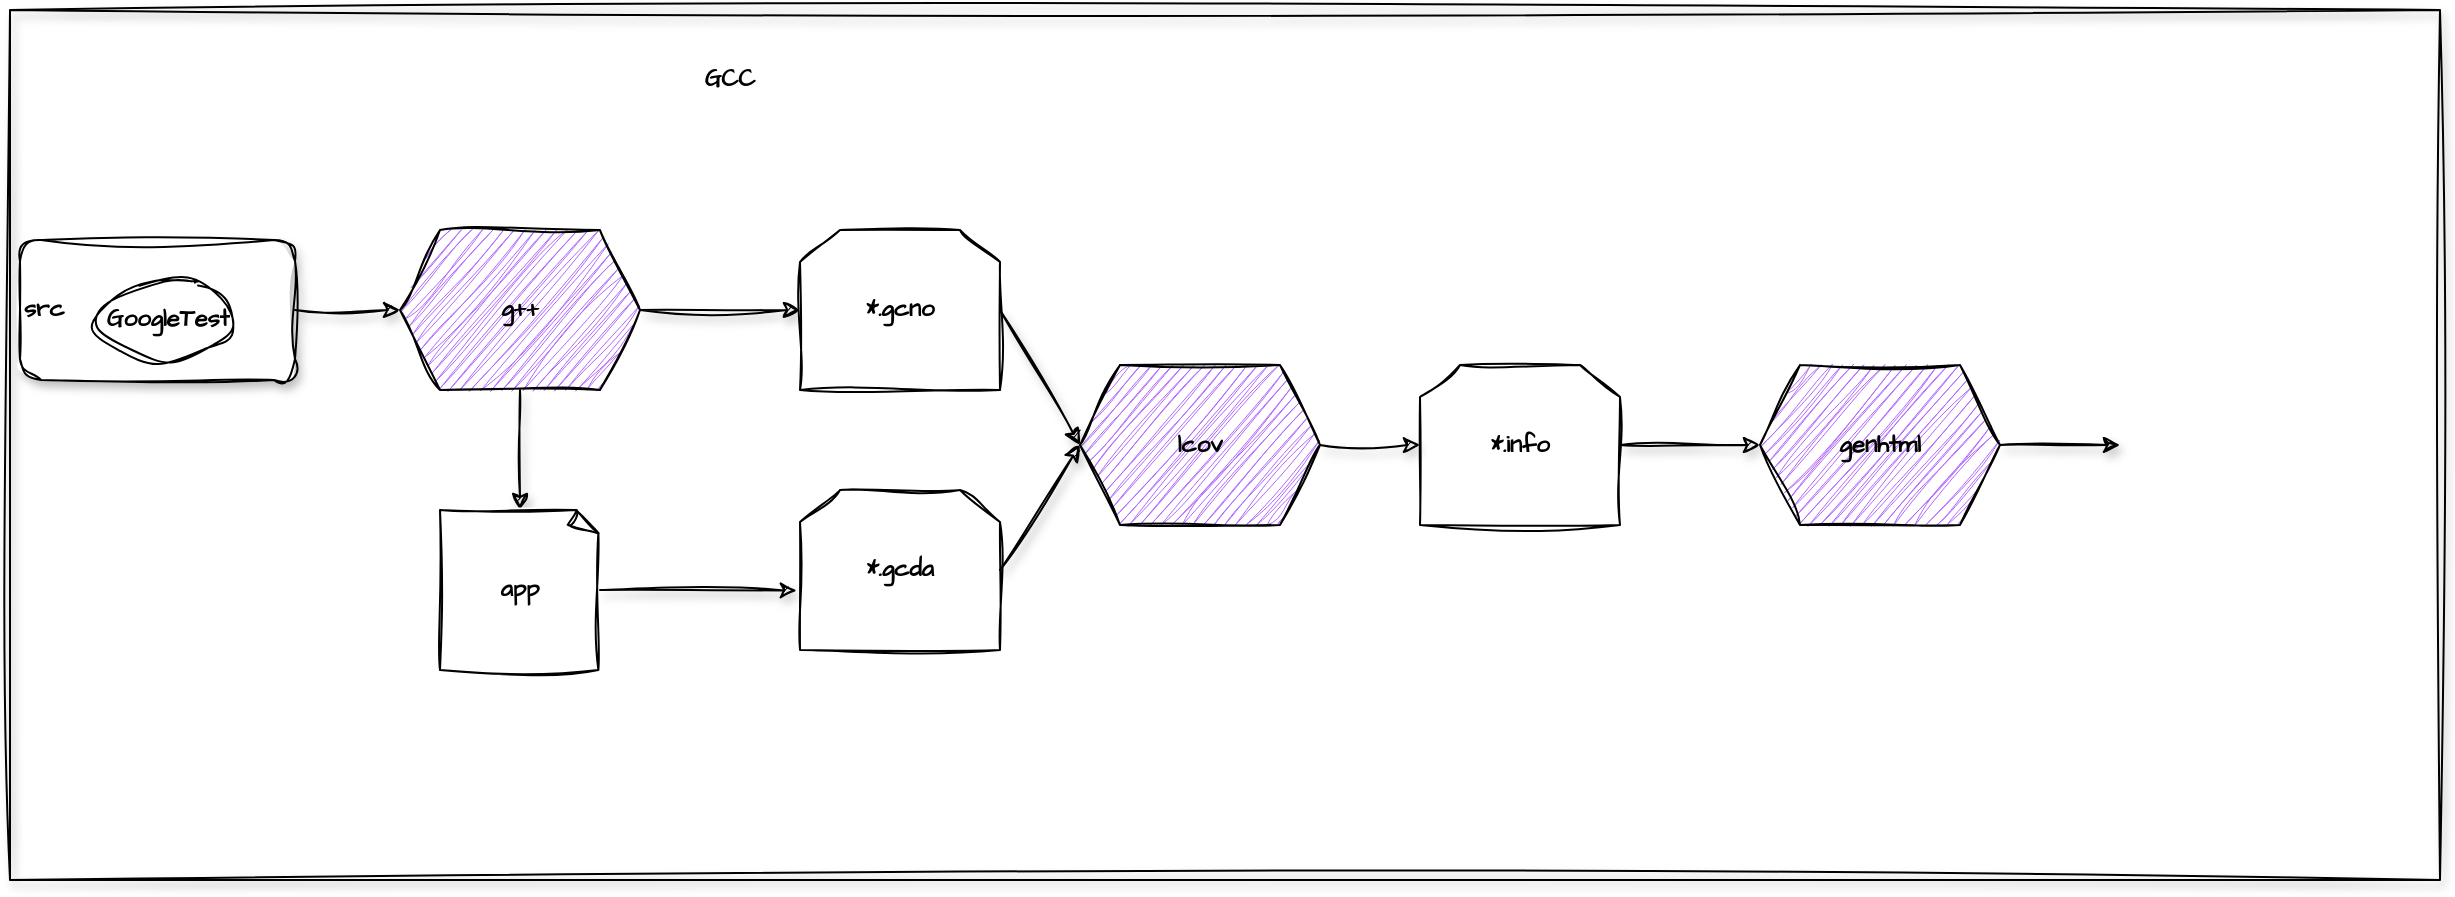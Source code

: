 <mxfile version="24.8.1">
  <diagram name="Page-1" id="u8WWuHk7CJ4AXS9igboz">
    <mxGraphModel dx="1036" dy="1627" grid="1" gridSize="10" guides="1" tooltips="1" connect="1" arrows="1" fold="1" page="1" pageScale="1" pageWidth="850" pageHeight="1100" math="0" shadow="0">
      <root>
        <mxCell id="0" />
        <mxCell id="1" parent="0" />
        <mxCell id="DkCZoyiGRnXVjxQdqVyi-1" value="" style="whiteSpace=wrap;html=1;sketch=1;hachureGap=4;jiggle=2;curveFitting=1;fontFamily=Architects Daughter;fontSource=https%3A%2F%2Ffonts.googleapis.com%2Fcss%3Ffamily%3DArchitects%2BDaughter;shadow=1;movable=0;resizable=0;rotatable=0;deletable=0;editable=0;locked=1;connectable=0;fillColor=none;" vertex="1" parent="1">
          <mxGeometry x="55" y="-340" width="1215" height="435" as="geometry" />
        </mxCell>
        <mxCell id="DkCZoyiGRnXVjxQdqVyi-2" value="&lt;b&gt;GCC&lt;/b&gt;" style="text;html=1;align=center;verticalAlign=middle;whiteSpace=wrap;rounded=0;fontFamily=Architects Daughter;fontSource=https%3A%2F%2Ffonts.googleapis.com%2Fcss%3Ffamily%3DArchitects%2BDaughter;shadow=1;movable=0;resizable=0;rotatable=0;deletable=0;editable=0;locked=1;connectable=0;" vertex="1" parent="1">
          <mxGeometry x="385" y="-320" width="60" height="30" as="geometry" />
        </mxCell>
        <mxCell id="DkCZoyiGRnXVjxQdqVyi-9" value="" style="endArrow=classic;html=1;rounded=0;sketch=1;hachureGap=4;jiggle=2;curveFitting=1;fontFamily=Architects Daughter;fontSource=https%3A%2F%2Ffonts.googleapis.com%2Fcss%3Ffamily%3DArchitects%2BDaughter;shadow=1;exitX=1;exitY=0.5;exitDx=0;exitDy=0;" edge="1" parent="1" source="DkCZoyiGRnXVjxQdqVyi-4" target="DkCZoyiGRnXVjxQdqVyi-12">
          <mxGeometry width="50" height="50" relative="1" as="geometry">
            <mxPoint x="270" y="-177.5" as="sourcePoint" />
            <mxPoint x="455" y="-207.5" as="targetPoint" />
          </mxGeometry>
        </mxCell>
        <mxCell id="DkCZoyiGRnXVjxQdqVyi-12" value="&lt;b&gt;g++&lt;/b&gt;" style="shape=hexagon;perimeter=hexagonPerimeter2;whiteSpace=wrap;html=1;fixedSize=1;sketch=1;hachureGap=4;jiggle=2;curveFitting=1;fontFamily=Architects Daughter;fontSource=https%3A%2F%2Ffonts.googleapis.com%2Fcss%3Ffamily%3DArchitects%2BDaughter;fillColor=#B266FF;" vertex="1" parent="1">
          <mxGeometry x="250" y="-230" width="120" height="80" as="geometry" />
        </mxCell>
        <mxCell id="DkCZoyiGRnXVjxQdqVyi-13" value="" style="endArrow=classic;html=1;rounded=0;sketch=1;hachureGap=4;jiggle=2;curveFitting=1;fontFamily=Architects Daughter;fontSource=https%3A%2F%2Ffonts.googleapis.com%2Fcss%3Ffamily%3DArchitects%2BDaughter;exitX=1;exitY=0.5;exitDx=0;exitDy=0;shadow=1;" edge="1" parent="1" source="DkCZoyiGRnXVjxQdqVyi-12" target="DkCZoyiGRnXVjxQdqVyi-14">
          <mxGeometry width="50" height="50" relative="1" as="geometry">
            <mxPoint x="663.5" y="-167.5" as="sourcePoint" />
            <mxPoint x="663.5" y="-107.5" as="targetPoint" />
          </mxGeometry>
        </mxCell>
        <mxCell id="DkCZoyiGRnXVjxQdqVyi-14" value="&lt;b&gt;*.gcno&lt;/b&gt;" style="shape=loopLimit;whiteSpace=wrap;html=1;sketch=1;hachureGap=4;jiggle=2;curveFitting=1;fontFamily=Architects Daughter;fontSource=https%3A%2F%2Ffonts.googleapis.com%2Fcss%3Ffamily%3DArchitects%2BDaughter;" vertex="1" parent="1">
          <mxGeometry x="450" y="-230" width="100" height="80" as="geometry" />
        </mxCell>
        <mxCell id="DkCZoyiGRnXVjxQdqVyi-15" value="" style="endArrow=classic;html=1;rounded=0;sketch=1;hachureGap=4;jiggle=2;curveFitting=1;fontFamily=Architects Daughter;fontSource=https%3A%2F%2Ffonts.googleapis.com%2Fcss%3Ffamily%3DArchitects%2BDaughter;exitX=1;exitY=0.5;exitDx=0;exitDy=0;shadow=1;entryX=0;entryY=0.5;entryDx=0;entryDy=0;" edge="1" parent="1" source="DkCZoyiGRnXVjxQdqVyi-40" target="DkCZoyiGRnXVjxQdqVyi-16">
          <mxGeometry width="50" height="50" relative="1" as="geometry">
            <mxPoint x="663.5" y="20" as="sourcePoint" />
            <mxPoint x="1040" y="-90" as="targetPoint" />
          </mxGeometry>
        </mxCell>
        <mxCell id="DkCZoyiGRnXVjxQdqVyi-16" value="" style="shape=image;html=1;verticalAlign=top;verticalLabelPosition=bottom;labelBackgroundColor=#ffffff;imageAspect=0;aspect=fixed;image=https://cdn2.iconfinder.com/data/icons/boxicons-solid-vol-2/24/bxs-file-html-128.png;sketch=1;hachureGap=4;jiggle=2;curveFitting=1;fontFamily=Architects Daughter;fontSource=https%3A%2F%2Ffonts.googleapis.com%2Fcss%3Ffamily%3DArchitects%2BDaughter;" vertex="1" parent="1">
          <mxGeometry x="1110" y="-186.5" width="128" height="128" as="geometry" />
        </mxCell>
        <mxCell id="DkCZoyiGRnXVjxQdqVyi-20" value="" style="group;movable=1;resizable=1;rotatable=1;deletable=1;editable=1;locked=0;connectable=1;" vertex="1" connectable="0" parent="1">
          <mxGeometry x="60" y="-225" width="137.5" height="70" as="geometry" />
        </mxCell>
        <mxCell id="DkCZoyiGRnXVjxQdqVyi-4" value="&lt;div style=&quot;&quot;&gt;&lt;span style=&quot;background-color: initial;&quot;&gt;&lt;b&gt;src&lt;/b&gt;&lt;/span&gt;&lt;/div&gt;" style="rounded=1;whiteSpace=wrap;html=1;sketch=1;hachureGap=4;jiggle=2;curveFitting=1;fontFamily=Architects Daughter;fontSource=https%3A%2F%2Ffonts.googleapis.com%2Fcss%3Ffamily%3DArchitects%2BDaughter;shadow=1;align=left;movable=1;resizable=1;rotatable=1;deletable=1;editable=1;locked=0;connectable=1;" vertex="1" parent="DkCZoyiGRnXVjxQdqVyi-20">
          <mxGeometry width="137.5" height="70" as="geometry" />
        </mxCell>
        <mxCell id="DkCZoyiGRnXVjxQdqVyi-11" value="&lt;b&gt;GoogleTest&lt;/b&gt;" style="ellipse;whiteSpace=wrap;html=1;sketch=1;hachureGap=4;jiggle=2;curveFitting=1;fontFamily=Architects Daughter;fontSource=https%3A%2F%2Ffonts.googleapis.com%2Fcss%3Ffamily%3DArchitects%2BDaughter;movable=1;resizable=1;rotatable=1;deletable=1;editable=1;locked=0;connectable=1;" vertex="1" parent="DkCZoyiGRnXVjxQdqVyi-20">
          <mxGeometry x="38.75" y="20" width="70" height="40" as="geometry" />
        </mxCell>
        <mxCell id="DkCZoyiGRnXVjxQdqVyi-25" value="" style="endArrow=classic;html=1;rounded=0;sketch=1;hachureGap=4;jiggle=2;curveFitting=1;fontFamily=Architects Daughter;fontSource=https%3A%2F%2Ffonts.googleapis.com%2Fcss%3Ffamily%3DArchitects%2BDaughter;exitX=0.5;exitY=1;exitDx=0;exitDy=0;shadow=1;entryX=0.5;entryY=0;entryDx=0;entryDy=0;entryPerimeter=0;" edge="1" parent="1" source="DkCZoyiGRnXVjxQdqVyi-12" target="DkCZoyiGRnXVjxQdqVyi-27">
          <mxGeometry width="50" height="50" relative="1" as="geometry">
            <mxPoint x="370" y="-80" as="sourcePoint" />
            <mxPoint x="308.4" y="-79.4" as="targetPoint" />
          </mxGeometry>
        </mxCell>
        <mxCell id="DkCZoyiGRnXVjxQdqVyi-27" value="&lt;b&gt;app&lt;/b&gt;" style="whiteSpace=wrap;html=1;shape=mxgraph.basic.document;sketch=1;hachureGap=4;jiggle=2;curveFitting=1;fontFamily=Architects Daughter;fontSource=https%3A%2F%2Ffonts.googleapis.com%2Fcss%3Ffamily%3DArchitects%2BDaughter;" vertex="1" parent="1">
          <mxGeometry x="270" y="-90" width="80" height="80" as="geometry" />
        </mxCell>
        <mxCell id="DkCZoyiGRnXVjxQdqVyi-28" value="" style="endArrow=classic;html=1;rounded=0;sketch=1;hachureGap=4;jiggle=2;curveFitting=1;fontFamily=Architects Daughter;fontSource=https%3A%2F%2Ffonts.googleapis.com%2Fcss%3Ffamily%3DArchitects%2BDaughter;shadow=1;entryX=-0.016;entryY=0.628;entryDx=0;entryDy=0;entryPerimeter=0;exitX=1;exitY=0.5;exitDx=0;exitDy=0;exitPerimeter=0;" edge="1" parent="1" source="DkCZoyiGRnXVjxQdqVyi-27" target="DkCZoyiGRnXVjxQdqVyi-29">
          <mxGeometry width="50" height="50" relative="1" as="geometry">
            <mxPoint x="360" y="-50" as="sourcePoint" />
            <mxPoint x="430" y="-50.5" as="targetPoint" />
          </mxGeometry>
        </mxCell>
        <mxCell id="DkCZoyiGRnXVjxQdqVyi-29" value="&lt;b&gt;*.gcda&lt;/b&gt;" style="shape=loopLimit;whiteSpace=wrap;html=1;sketch=1;hachureGap=4;jiggle=2;curveFitting=1;fontFamily=Architects Daughter;fontSource=https%3A%2F%2Ffonts.googleapis.com%2Fcss%3Ffamily%3DArchitects%2BDaughter;" vertex="1" parent="1">
          <mxGeometry x="450" y="-100" width="100" height="80" as="geometry" />
        </mxCell>
        <mxCell id="DkCZoyiGRnXVjxQdqVyi-30" value="&lt;b&gt;lcov&lt;/b&gt;" style="shape=hexagon;perimeter=hexagonPerimeter2;whiteSpace=wrap;html=1;fixedSize=1;sketch=1;hachureGap=4;jiggle=2;curveFitting=1;fontFamily=Architects Daughter;fontSource=https%3A%2F%2Ffonts.googleapis.com%2Fcss%3Ffamily%3DArchitects%2BDaughter;fillColor=#B266FF;" vertex="1" parent="1">
          <mxGeometry x="590" y="-162.5" width="120" height="80" as="geometry" />
        </mxCell>
        <mxCell id="DkCZoyiGRnXVjxQdqVyi-31" value="" style="endArrow=classic;html=1;rounded=0;sketch=1;hachureGap=4;jiggle=2;curveFitting=1;fontFamily=Architects Daughter;fontSource=https%3A%2F%2Ffonts.googleapis.com%2Fcss%3Ffamily%3DArchitects%2BDaughter;exitX=1;exitY=0.5;exitDx=0;exitDy=0;shadow=1;entryX=0;entryY=0.5;entryDx=0;entryDy=0;" edge="1" parent="1" source="DkCZoyiGRnXVjxQdqVyi-14" target="DkCZoyiGRnXVjxQdqVyi-30">
          <mxGeometry width="50" height="50" relative="1" as="geometry">
            <mxPoint x="380" y="-180" as="sourcePoint" />
            <mxPoint x="460" y="-180" as="targetPoint" />
          </mxGeometry>
        </mxCell>
        <mxCell id="DkCZoyiGRnXVjxQdqVyi-32" value="" style="endArrow=classic;html=1;rounded=0;sketch=1;hachureGap=4;jiggle=2;curveFitting=1;fontFamily=Architects Daughter;fontSource=https%3A%2F%2Ffonts.googleapis.com%2Fcss%3Ffamily%3DArchitects%2BDaughter;exitX=1;exitY=0.5;exitDx=0;exitDy=0;shadow=1;entryX=0;entryY=0.5;entryDx=0;entryDy=0;" edge="1" parent="1" source="DkCZoyiGRnXVjxQdqVyi-29" target="DkCZoyiGRnXVjxQdqVyi-30">
          <mxGeometry width="50" height="50" relative="1" as="geometry">
            <mxPoint x="550" y="-60" as="sourcePoint" />
            <mxPoint x="650" y="8" as="targetPoint" />
          </mxGeometry>
        </mxCell>
        <mxCell id="DkCZoyiGRnXVjxQdqVyi-33" value="" style="endArrow=classic;html=1;rounded=0;sketch=1;hachureGap=4;jiggle=2;curveFitting=1;fontFamily=Architects Daughter;fontSource=https%3A%2F%2Ffonts.googleapis.com%2Fcss%3Ffamily%3DArchitects%2BDaughter;exitX=1;exitY=0.5;exitDx=0;exitDy=0;shadow=1;entryX=0;entryY=0.5;entryDx=0;entryDy=0;" edge="1" parent="1" source="DkCZoyiGRnXVjxQdqVyi-30" target="DkCZoyiGRnXVjxQdqVyi-34">
          <mxGeometry width="50" height="50" relative="1" as="geometry">
            <mxPoint x="820" y="-162.5" as="sourcePoint" />
            <mxPoint x="860" y="-94.5" as="targetPoint" />
          </mxGeometry>
        </mxCell>
        <mxCell id="DkCZoyiGRnXVjxQdqVyi-34" value="&lt;b&gt;*.info&lt;/b&gt;" style="shape=loopLimit;whiteSpace=wrap;html=1;sketch=1;hachureGap=4;jiggle=2;curveFitting=1;fontFamily=Architects Daughter;fontSource=https%3A%2F%2Ffonts.googleapis.com%2Fcss%3Ffamily%3DArchitects%2BDaughter;" vertex="1" parent="1">
          <mxGeometry x="760" y="-162.5" width="100" height="80" as="geometry" />
        </mxCell>
        <mxCell id="DkCZoyiGRnXVjxQdqVyi-40" value="&lt;b&gt;genhtml&lt;/b&gt;" style="shape=hexagon;perimeter=hexagonPerimeter2;whiteSpace=wrap;html=1;fixedSize=1;sketch=1;hachureGap=4;jiggle=2;curveFitting=1;fontFamily=Architects Daughter;fontSource=https%3A%2F%2Ffonts.googleapis.com%2Fcss%3Ffamily%3DArchitects%2BDaughter;fillColor=#B266FF;" vertex="1" parent="1">
          <mxGeometry x="930" y="-162.5" width="120" height="80" as="geometry" />
        </mxCell>
        <mxCell id="DkCZoyiGRnXVjxQdqVyi-41" value="" style="endArrow=classic;html=1;rounded=0;sketch=1;hachureGap=4;jiggle=2;curveFitting=1;fontFamily=Architects Daughter;fontSource=https%3A%2F%2Ffonts.googleapis.com%2Fcss%3Ffamily%3DArchitects%2BDaughter;exitX=1;exitY=0.5;exitDx=0;exitDy=0;shadow=1;entryX=0;entryY=0.5;entryDx=0;entryDy=0;" edge="1" parent="1" source="DkCZoyiGRnXVjxQdqVyi-34" target="DkCZoyiGRnXVjxQdqVyi-40">
          <mxGeometry width="50" height="50" relative="1" as="geometry">
            <mxPoint x="1010" y="-20" as="sourcePoint" />
            <mxPoint x="1070" y="-20" as="targetPoint" />
          </mxGeometry>
        </mxCell>
      </root>
    </mxGraphModel>
  </diagram>
</mxfile>
